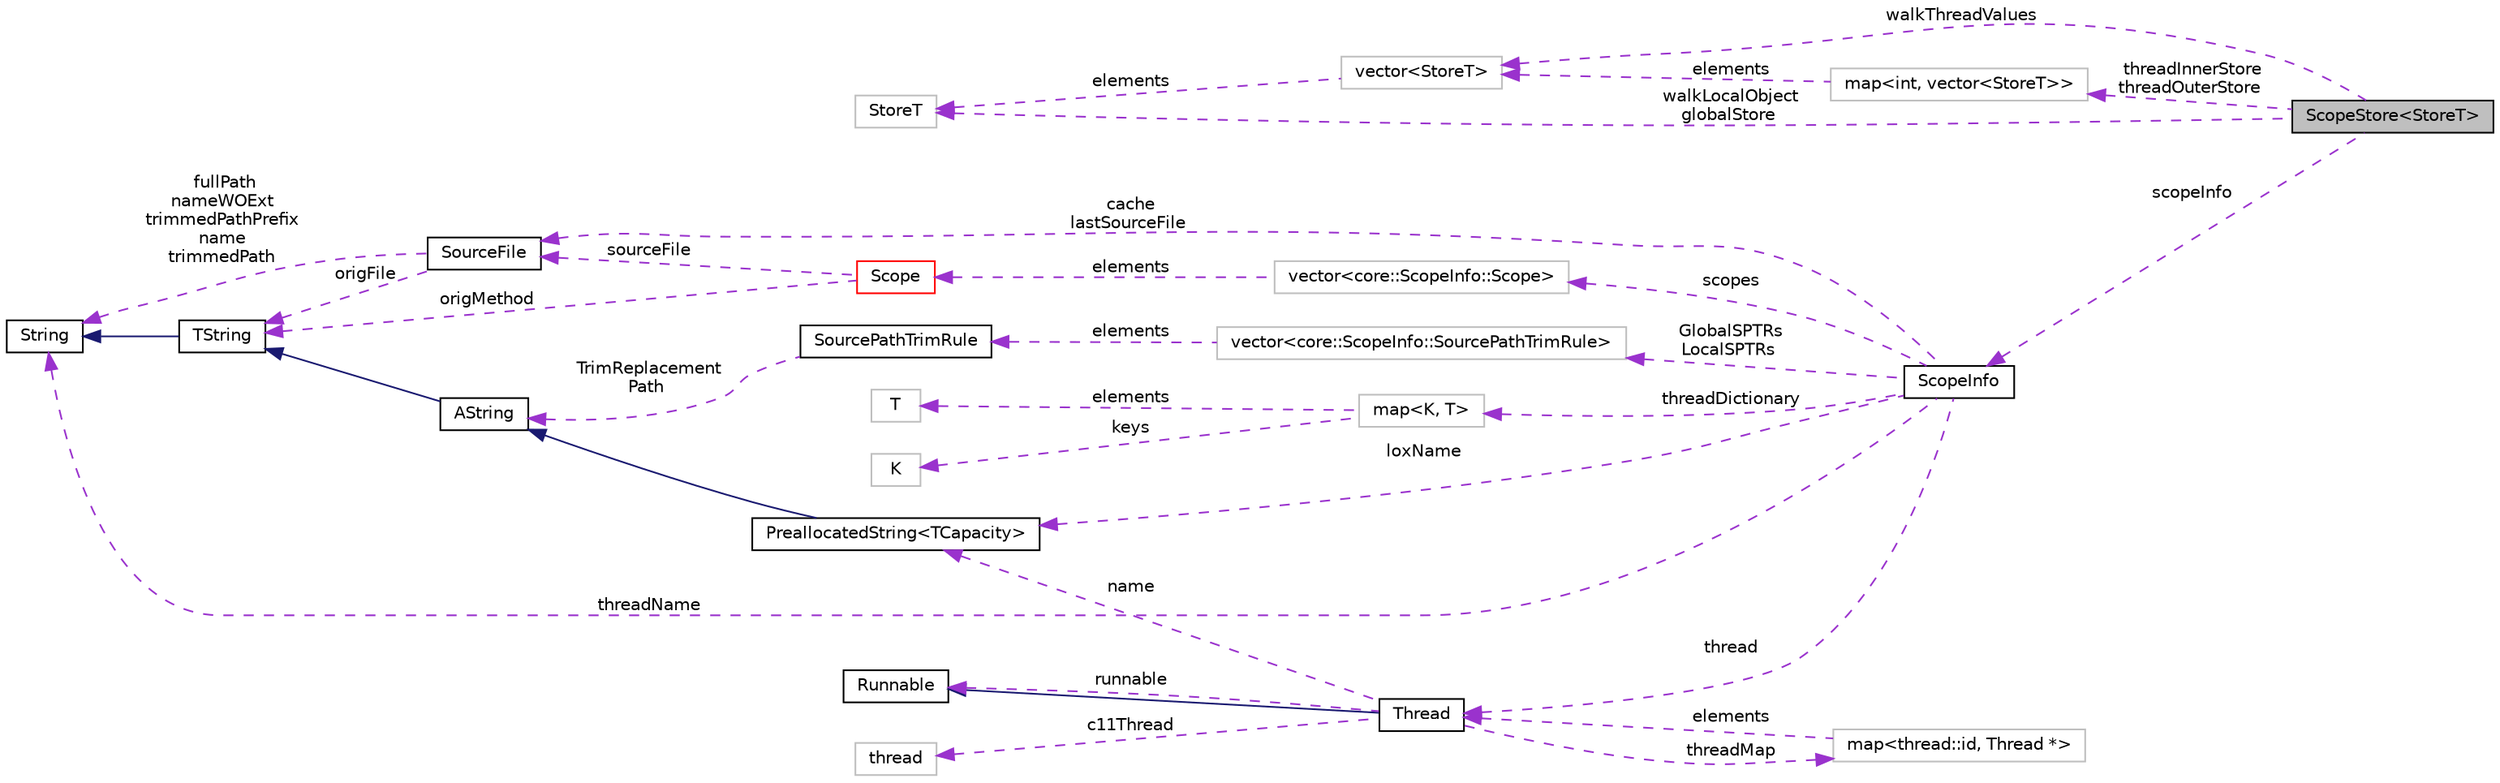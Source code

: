 digraph "ScopeStore&lt;StoreT&gt;"
{
  edge [fontname="Helvetica",fontsize="10",labelfontname="Helvetica",labelfontsize="10"];
  node [fontname="Helvetica",fontsize="10",shape=record];
  rankdir="LR";
  Node2 [label="map\<int, vector\<StoreT\>\>",height=0.2,width=0.4,color="grey75", fillcolor="white", style="filled"];
  Node3 [label="vector\<StoreT\>",height=0.2,width=0.4,color="grey75", fillcolor="white", style="filled"];
  Node6 [label="map\<K, T\>",height=0.2,width=0.4,color="grey75", fillcolor="white", style="filled",tooltip="STL class. "];
  Node12 [label="vector\<core::ScopeInfo::Scope\>",height=0.2,width=0.4,color="grey75", fillcolor="white", style="filled"];
  Node15 [label="vector\<core::ScopeInfo::SourcePathTrimRule\>",height=0.2,width=0.4,color="grey75", fillcolor="white", style="filled"];
  Node21 [label="map\<thread::id, Thread *\>",height=0.2,width=0.4,color="grey75", fillcolor="white", style="filled"];
  Node1 [label="ScopeStore\<StoreT\>",height=0.2,width=0.4,color="black", fillcolor="grey75", style="filled", fontcolor="black"];
  Node18 [label="PreallocatedString\<TCapacity\>",height=0.2,width=0.4,color="black", fillcolor="white", style="filled",URL="$classaworx_1_1lib_1_1strings_1_1PreallocatedString.html"];
  Node2 -> Node1 [dir="back",color="darkorchid3",fontsize="10",style="dashed",label=" threadInnerStore\nthreadOuterStore" ,fontname="Helvetica"];
  Node3 -> Node1 [dir="back",color="darkorchid3",fontsize="10",style="dashed",label=" walkThreadValues" ,fontname="Helvetica"];
  Node3 -> Node2 [dir="back",color="darkorchid3",fontsize="10",style="dashed",label=" elements" ,fontname="Helvetica"];
  Node4 -> Node1 [dir="back",color="darkorchid3",fontsize="10",style="dashed",label=" walkLocalObject\nglobalStore" ,fontname="Helvetica"];
  Node4 -> Node3 [dir="back",color="darkorchid3",fontsize="10",style="dashed",label=" elements" ,fontname="Helvetica"];
  Node5 -> Node1 [dir="back",color="darkorchid3",fontsize="10",style="dashed",label=" scopeInfo" ,fontname="Helvetica"];
  Node6 -> Node5 [dir="back",color="darkorchid3",fontsize="10",style="dashed",label=" threadDictionary" ,fontname="Helvetica"];
  Node7 -> Node6 [dir="back",color="darkorchid3",fontsize="10",style="dashed",label=" keys" ,fontname="Helvetica"];
  Node8 -> Node6 [dir="back",color="darkorchid3",fontsize="10",style="dashed",label=" elements" ,fontname="Helvetica"];
  Node9 -> Node5 [dir="back",color="darkorchid3",fontsize="10",style="dashed",label=" threadName" ,fontname="Helvetica"];
  Node9 -> Node10 [dir="back",color="darkorchid3",fontsize="10",style="dashed",label=" fullPath\nnameWOExt\ntrimmedPathPrefix\nname\ntrimmedPath" ,fontname="Helvetica"];
  Node9 -> Node11 [dir="back",color="midnightblue",fontsize="10",style="solid",fontname="Helvetica"];
  Node10 -> Node5 [dir="back",color="darkorchid3",fontsize="10",style="dashed",label=" cache\nlastSourceFile" ,fontname="Helvetica"];
  Node10 -> Node13 [dir="back",color="darkorchid3",fontsize="10",style="dashed",label=" sourceFile" ,fontname="Helvetica"];
  Node11 -> Node10 [dir="back",color="darkorchid3",fontsize="10",style="dashed",label=" origFile" ,fontname="Helvetica"];
  Node11 -> Node13 [dir="back",color="darkorchid3",fontsize="10",style="dashed",label=" origMethod" ,fontname="Helvetica"];
  Node11 -> Node17 [dir="back",color="midnightblue",fontsize="10",style="solid",fontname="Helvetica"];
  Node12 -> Node5 [dir="back",color="darkorchid3",fontsize="10",style="dashed",label=" scopes" ,fontname="Helvetica"];
  Node13 -> Node12 [dir="back",color="darkorchid3",fontsize="10",style="dashed",label=" elements" ,fontname="Helvetica"];
  Node15 -> Node5 [dir="back",color="darkorchid3",fontsize="10",style="dashed",label=" GlobalSPTRs\nLocalSPTRs" ,fontname="Helvetica"];
  Node16 -> Node15 [dir="back",color="darkorchid3",fontsize="10",style="dashed",label=" elements" ,fontname="Helvetica"];
  Node17 -> Node16 [dir="back",color="darkorchid3",fontsize="10",style="dashed",label=" TrimReplacement\nPath" ,fontname="Helvetica"];
  Node17 -> Node18 [dir="back",color="midnightblue",fontsize="10",style="solid",fontname="Helvetica"];
  Node18 -> Node5 [dir="back",color="darkorchid3",fontsize="10",style="dashed",label=" loxName" ,fontname="Helvetica"];
  Node18 -> Node19 [dir="back",color="darkorchid3",fontsize="10",style="dashed",label=" name" ,fontname="Helvetica"];
  Node19 -> Node5 [dir="back",color="darkorchid3",fontsize="10",style="dashed",label=" thread" ,fontname="Helvetica"];
  Node19 -> Node21 [dir="back",color="darkorchid3",fontsize="10",style="dashed",label=" elements" ,fontname="Helvetica"];
  Node20 -> Node19 [dir="back",color="midnightblue",fontsize="10",style="solid",fontname="Helvetica"];
  Node20 -> Node19 [dir="back",color="darkorchid3",fontsize="10",style="dashed",label=" runnable" ,fontname="Helvetica"];
  Node21 -> Node19 [dir="back",color="darkorchid3",fontsize="10",style="dashed",label=" threadMap" ,fontname="Helvetica"];
  Node23 -> Node19 [dir="back",color="darkorchid3",fontsize="10",style="dashed",label=" c11Thread" ,fontname="Helvetica"];
  Node4 [label="StoreT",height=0.2,width=0.4,color="grey75", fillcolor="white", style="filled"];
  Node5 [label="ScopeInfo",height=0.2,width=0.4,color="black", fillcolor="white", style="filled",URL="$classaworx_1_1lox_1_1core_1_1ScopeInfo.html"];
  Node7 [label="K",height=0.2,width=0.4,color="grey75", fillcolor="white", style="filled"];
  Node8 [label="T",height=0.2,width=0.4,color="grey75", fillcolor="white", style="filled"];
  Node9 [label="String",height=0.2,width=0.4,color="black", fillcolor="white", style="filled",URL="$classaworx_1_1lib_1_1strings_1_1String.html"];
  Node10 [label="SourceFile",height=0.2,width=0.4,color="black", fillcolor="white", style="filled",URL="$structaworx_1_1lox_1_1core_1_1ScopeInfo_1_1SourceFile.html"];
  Node11 [label="TString",height=0.2,width=0.4,color="black", fillcolor="white", style="filled",URL="$classaworx_1_1lib_1_1strings_1_1TString.html"];
  Node13 [label="Scope",height=0.2,width=0.4,color="red", fillcolor="white", style="filled",URL="$structaworx_1_1lox_1_1core_1_1ScopeInfo_1_1Scope.html"];
  Node16 [label="SourcePathTrimRule",height=0.2,width=0.4,color="black", fillcolor="white", style="filled",URL="$structaworx_1_1lox_1_1core_1_1ScopeInfo_1_1SourcePathTrimRule.html"];
  Node17 [label="AString",height=0.2,width=0.4,color="black", fillcolor="white", style="filled",URL="$classaworx_1_1lib_1_1strings_1_1AString.html"];
  Node19 [label="Thread",height=0.2,width=0.4,color="black", fillcolor="white", style="filled",URL="$classaworx_1_1lib_1_1threads_1_1Thread.html"];
  Node20 [label="Runnable",height=0.2,width=0.4,color="black", fillcolor="white", style="filled",URL="$classaworx_1_1lib_1_1threads_1_1Runnable.html"];
  Node23 [label="thread",height=0.2,width=0.4,color="grey75", fillcolor="white", style="filled",tooltip="STL class. "];
}

